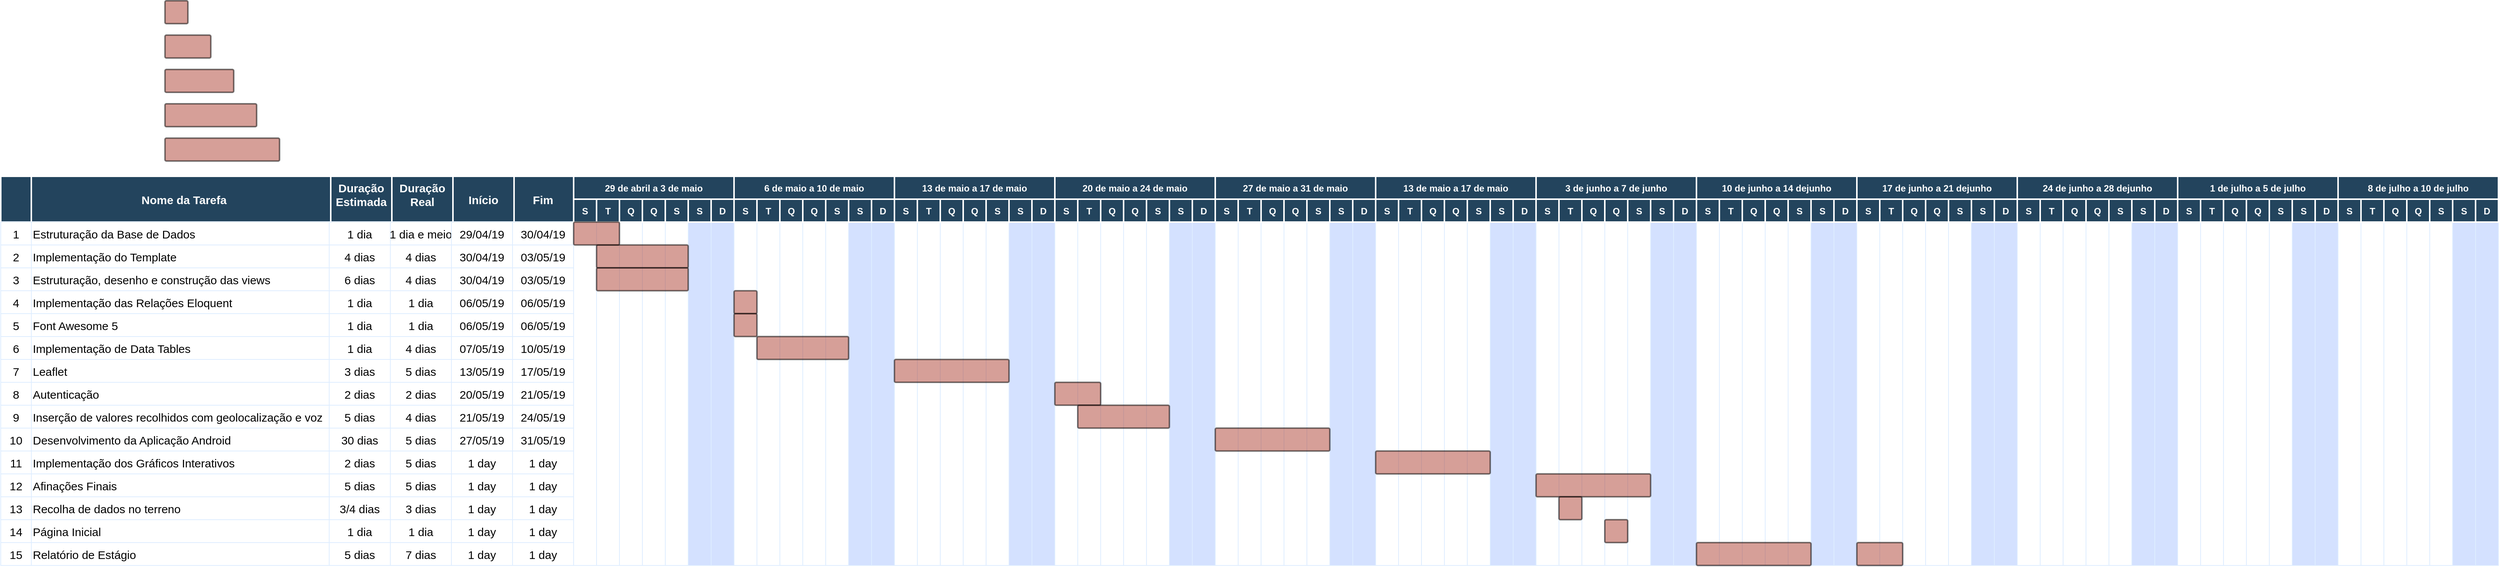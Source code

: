 <mxfile version="10.8.0" type="device"><diagram name="Page-1" id="8378b5f6-a2b2-b727-a746-972ab9d02e00"><mxGraphModel dx="2185.5" dy="1945.5" grid="1" gridSize="10" guides="1" tooltips="1" connect="0" arrows="1" fold="1" page="1" pageScale="1.5" pageWidth="1169" pageHeight="827" background="#ffffff" math="0" shadow="0"><root><mxCell id="0"/><mxCell id="1" parent="0"/><mxCell id="75" value="Estruturação, desenho e construção das views" style="align=left;strokeColor=#DEEDFF;fontSize=15;" parent="1" vertex="1"><mxGeometry x="-95.0" y="130.0" width="390" height="30" as="geometry"/></mxCell><mxCell id="80" value="Implementação das Relações Eloquent" style="align=left;strokeColor=#DEEDFF;fontSize=15;" parent="1" vertex="1"><mxGeometry x="-95" y="160.0" width="390" height="30" as="geometry"/></mxCell><mxCell id="85" value="Font Awesome 5" style="align=left;strokeColor=#DEEDFF;fontSize=15;" parent="1" vertex="1"><mxGeometry x="-95.0" y="190.0" width="390" height="30" as="geometry"/></mxCell><mxCell id="90" value="Implementação de Data Tables" style="align=left;strokeColor=#DEEDFF;fontSize=15;" parent="1" vertex="1"><mxGeometry x="-95.0" y="220.0" width="390" height="30" as="geometry"/></mxCell><mxCell id="95" value="Leaflet" style="align=left;strokeColor=#DEEDFF;fontSize=15;" parent="1" vertex="1"><mxGeometry x="-95.0" y="250.0" width="390" height="30" as="geometry"/></mxCell><mxCell id="100" value="Autenticação" style="align=left;strokeColor=#DEEDFF;fontSize=15;" parent="1" vertex="1"><mxGeometry x="-95" y="280" width="390" height="30" as="geometry"/></mxCell><mxCell id="110" value="Desenvolvimento da Aplicação Android" style="align=left;strokeColor=#DEEDFF;fontSize=15;" parent="1" vertex="1"><mxGeometry x="-95.0" y="340.0" width="390" height="30" as="geometry"/></mxCell><mxCell id="115" value="Implementação dos Gráficos Interativos" style="align=left;strokeColor=#DEEDFF;fontSize=15;" parent="1" vertex="1"><mxGeometry x="-95.0" y="370.0" width="390" height="30" as="geometry"/></mxCell><mxCell id="120" value="Afinações Finais" style="align=left;strokeColor=#DEEDFF;fontSize=15;" parent="1" vertex="1"><mxGeometry x="-95" y="400.0" width="390" height="30" as="geometry"/></mxCell><mxCell id="125" value="Recolha de dados no terreno" style="align=left;strokeColor=#DEEDFF;fontSize=15;" parent="1" vertex="1"><mxGeometry x="-95" y="430.0" width="390" height="30" as="geometry"/></mxCell><mxCell id="2" value="Nome da Tarefa" style="fillColor=#23445D;strokeColor=#FFFFFF;strokeWidth=2;fontColor=#FFFFFF;fontStyle=1;fontSize=15;" parent="1" vertex="1"><mxGeometry x="-100" y="10" width="410" height="60" as="geometry"/></mxCell><mxCell id="3" value="" style="fillColor=#23445D;strokeColor=#FFFFFF;strokeWidth=2;fontColor=#FFFFFF;fontStyle=1;fontSize=15;" parent="1" vertex="1"><mxGeometry x="-135" y="10" width="40" height="60" as="geometry"/></mxCell><mxCell id="12" value="Duração&#10;Estimada&#10;&#10;" style="fillColor=#23445D;strokeColor=#FFFFFF;strokeWidth=2;fontColor=#FFFFFF;fontStyle=1;fontSize=15;verticalAlign=top;align=center;" parent="1" vertex="1"><mxGeometry x="297" y="10" width="80" height="60" as="geometry"/></mxCell><mxCell id="13" value="Duração&#10;Real&#10;" style="fillColor=#23445D;strokeColor=#FFFFFF;strokeWidth=2;fontColor=#FFFFFF;fontStyle=1;fontSize=15;verticalAlign=top;" parent="1" vertex="1"><mxGeometry x="377" y="10" width="80" height="60" as="geometry"/></mxCell><mxCell id="14" value="Fim" style="fillColor=#23445D;strokeColor=#FFFFFF;strokeWidth=2;fontColor=#FFFFFF;fontStyle=1;fontSize=15;" parent="1" vertex="1"><mxGeometry x="535" y="10" width="80" height="60" as="geometry"/></mxCell><mxCell id="tylF9sS5_FTMOnde0Z_U-296" value="" style="shape=mxgraph.flowchart.process;fillColor=#AE4132;strokeColor=#000000;strokeWidth=2;opacity=50" parent="1" vertex="1"><mxGeometry x="80.0" y="-220.0" width="30" height="30" as="geometry"/></mxCell><mxCell id="tylF9sS5_FTMOnde0Z_U-492" value="Início" style="fillColor=#23445D;strokeColor=#FFFFFF;strokeWidth=2;fontColor=#FFFFFF;fontStyle=1;fontSize=15;" parent="1" vertex="1"><mxGeometry x="457" y="10" width="80" height="60" as="geometry"/></mxCell><mxCell id="tylF9sS5_FTMOnde0Z_U-495" value="1 dia" style="strokeColor=#DEEDFF;fillColor=#FFFFFF;fontSize=15;" parent="1" vertex="1"><mxGeometry x="295" y="70.0" width="80" height="30" as="geometry"/></mxCell><mxCell id="tylF9sS5_FTMOnde0Z_U-501" value="4 dias" style="strokeColor=#DEEDFF;fillColor=#FFFFFF;fontSize=15;" parent="1" vertex="1"><mxGeometry x="295.0" y="100.0" width="80.0" height="30" as="geometry"/></mxCell><mxCell id="tylF9sS5_FTMOnde0Z_U-506" value="Inserção de valores recolhidos com geolocalização e voz" style="align=left;strokeColor=#DEEDFF;fillColor=#FFFFFF;fontSize=15;" parent="1" vertex="1"><mxGeometry x="-95.0" y="310.0" width="390" height="30" as="geometry"/></mxCell><mxCell id="tylF9sS5_FTMOnde0Z_U-586" value="3" style="strokeColor=#DEEDFF;fontSize=15;" parent="1" vertex="1"><mxGeometry x="-135.0" y="130.0" width="40" height="30" as="geometry"/></mxCell><mxCell id="tylF9sS5_FTMOnde0Z_U-587" value="4" style="strokeColor=#DEEDFF;fontSize=15;" parent="1" vertex="1"><mxGeometry x="-135" y="160.0" width="40" height="30" as="geometry"/></mxCell><mxCell id="tylF9sS5_FTMOnde0Z_U-588" value="5" style="strokeColor=#DEEDFF;fontSize=15;" parent="1" vertex="1"><mxGeometry x="-135.0" y="190.0" width="40" height="30" as="geometry"/></mxCell><mxCell id="tylF9sS5_FTMOnde0Z_U-589" value="6" style="strokeColor=#DEEDFF;fontSize=15;" parent="1" vertex="1"><mxGeometry x="-135.0" y="220.0" width="40" height="30" as="geometry"/></mxCell><mxCell id="tylF9sS5_FTMOnde0Z_U-590" value="7" style="strokeColor=#DEEDFF;fontSize=15;" parent="1" vertex="1"><mxGeometry x="-135.0" y="250.0" width="40" height="30" as="geometry"/></mxCell><mxCell id="tylF9sS5_FTMOnde0Z_U-591" value="8" style="strokeColor=#DEEDFF;fontSize=15;" parent="1" vertex="1"><mxGeometry x="-135.0" y="280.0" width="40" height="30" as="geometry"/></mxCell><mxCell id="tylF9sS5_FTMOnde0Z_U-592" value="10" style="strokeColor=#DEEDFF;fontSize=15;" parent="1" vertex="1"><mxGeometry x="-135.0" y="340.0" width="40" height="30" as="geometry"/></mxCell><mxCell id="tylF9sS5_FTMOnde0Z_U-593" value="11" style="strokeColor=#DEEDFF;fontSize=15;" parent="1" vertex="1"><mxGeometry x="-135.0" y="370.0" width="40" height="30" as="geometry"/></mxCell><mxCell id="tylF9sS5_FTMOnde0Z_U-594" value="12" style="strokeColor=#DEEDFF;fontSize=15;" parent="1" vertex="1"><mxGeometry x="-135" y="400.0" width="40" height="30" as="geometry"/></mxCell><mxCell id="tylF9sS5_FTMOnde0Z_U-595" value="13" style="strokeColor=#DEEDFF;fontSize=15;" parent="1" vertex="1"><mxGeometry x="-135" y="430.0" width="40" height="30" as="geometry"/></mxCell><mxCell id="tylF9sS5_FTMOnde0Z_U-596" value="1" style="strokeColor=#DEEDFF;fillColor=#FFFFFF;fontSize=15;" parent="1" vertex="1"><mxGeometry x="-135.0" y="70.0" width="40" height="30" as="geometry"/></mxCell><mxCell id="tylF9sS5_FTMOnde0Z_U-597" value="2" style="strokeColor=#DEEDFF;fillColor=#FFFFFF;fontSize=15;" parent="1" vertex="1"><mxGeometry x="-135.0" y="100.0" width="40" height="30" as="geometry"/></mxCell><mxCell id="tylF9sS5_FTMOnde0Z_U-598" value="9" style="strokeColor=#DEEDFF;fillColor=#FFFFFF;fontSize=15;" parent="1" vertex="1"><mxGeometry x="-135.0" y="310.0" width="40" height="30" as="geometry"/></mxCell><mxCell id="tylF9sS5_FTMOnde0Z_U-680" value="Estruturação da Base de Dados" style="align=left;strokeColor=#DEEDFF;fontSize=15;" parent="1" vertex="1"><mxGeometry x="-95.0" y="70.0" width="390" height="30" as="geometry"/></mxCell><mxCell id="tylF9sS5_FTMOnde0Z_U-681" value="Implementação do Template" style="align=left;strokeColor=#DEEDFF;fontSize=15;" parent="1" vertex="1"><mxGeometry x="-95" y="100.0" width="390" height="30" as="geometry"/></mxCell><mxCell id="tylF9sS5_FTMOnde0Z_U-682" value="1 dia" style="strokeColor=#DEEDFF;fillColor=#FFFFFF;fontSize=15;" parent="1" vertex="1"><mxGeometry x="295" y="160.0" width="80" height="30" as="geometry"/></mxCell><mxCell id="tylF9sS5_FTMOnde0Z_U-683" value="6 dias" style="strokeColor=#DEEDFF;fillColor=#FFFFFF;fontSize=15;" parent="1" vertex="1"><mxGeometry x="295.0" y="130.0" width="80.0" height="30" as="geometry"/></mxCell><mxCell id="tylF9sS5_FTMOnde0Z_U-684" value="1 dia" style="strokeColor=#DEEDFF;fillColor=#FFFFFF;fontSize=15;" parent="1" vertex="1"><mxGeometry x="295" y="190.0" width="80" height="30" as="geometry"/></mxCell><mxCell id="tylF9sS5_FTMOnde0Z_U-685" value="1 dia" style="strokeColor=#DEEDFF;fillColor=#FFFFFF;fontSize=15;" parent="1" vertex="1"><mxGeometry x="295.0" y="220.0" width="80.0" height="30" as="geometry"/></mxCell><mxCell id="tylF9sS5_FTMOnde0Z_U-686" value="2 dias" style="strokeColor=#DEEDFF;fillColor=#FFFFFF;fontSize=15;" parent="1" vertex="1"><mxGeometry x="295" y="280.0" width="80" height="30" as="geometry"/></mxCell><mxCell id="tylF9sS5_FTMOnde0Z_U-687" value="3 dias" style="strokeColor=#DEEDFF;fillColor=#FFFFFF;fontSize=15;" parent="1" vertex="1"><mxGeometry x="295.0" y="250.0" width="80.0" height="30" as="geometry"/></mxCell><mxCell id="tylF9sS5_FTMOnde0Z_U-688" value="5 dias" style="strokeColor=#DEEDFF;fillColor=#FFFFFF;fontSize=15;" parent="1" vertex="1"><mxGeometry x="295" y="310.0" width="80" height="30" as="geometry"/></mxCell><mxCell id="tylF9sS5_FTMOnde0Z_U-689" value="30 dias" style="strokeColor=#DEEDFF;fillColor=#FFFFFF;fontSize=15;" parent="1" vertex="1"><mxGeometry x="295.0" y="340.0" width="80.0" height="30" as="geometry"/></mxCell><mxCell id="tylF9sS5_FTMOnde0Z_U-690" value="5 dias" style="strokeColor=#DEEDFF;fillColor=#FFFFFF;fontSize=15;" parent="1" vertex="1"><mxGeometry x="295" y="400.0" width="80" height="30" as="geometry"/></mxCell><mxCell id="tylF9sS5_FTMOnde0Z_U-691" value="2 dias" style="strokeColor=#DEEDFF;fillColor=#FFFFFF;fontSize=15;" parent="1" vertex="1"><mxGeometry x="295.0" y="370.0" width="80.0" height="30" as="geometry"/></mxCell><mxCell id="tylF9sS5_FTMOnde0Z_U-692" value="3/4 dias" style="strokeColor=#DEEDFF;fillColor=#FFFFFF;fontSize=15;" parent="1" vertex="1"><mxGeometry x="295" y="430.0" width="80" height="30" as="geometry"/></mxCell><mxCell id="tylF9sS5_FTMOnde0Z_U-693" value="1 dia e meio" style="strokeColor=#DEEDFF;fillColor=#FFFFFF;fontSize=15;" parent="1" vertex="1"><mxGeometry x="375" y="70.0" width="80" height="30" as="geometry"/></mxCell><mxCell id="tylF9sS5_FTMOnde0Z_U-694" value="4 dias" style="strokeColor=#DEEDFF;fillColor=#FFFFFF;fontSize=15;" parent="1" vertex="1"><mxGeometry x="375.0" y="100.0" width="80.0" height="30" as="geometry"/></mxCell><mxCell id="tylF9sS5_FTMOnde0Z_U-695" value="1 dia" style="strokeColor=#DEEDFF;fillColor=#FFFFFF;fontSize=15;" parent="1" vertex="1"><mxGeometry x="375" y="160.0" width="80" height="30" as="geometry"/></mxCell><mxCell id="tylF9sS5_FTMOnde0Z_U-696" value="4 dias" style="strokeColor=#DEEDFF;fillColor=#FFFFFF;fontSize=15;" parent="1" vertex="1"><mxGeometry x="375.0" y="130.0" width="80.0" height="30" as="geometry"/></mxCell><mxCell id="tylF9sS5_FTMOnde0Z_U-697" value="1 dia" style="strokeColor=#DEEDFF;fillColor=#FFFFFF;fontSize=15;" parent="1" vertex="1"><mxGeometry x="375" y="190.0" width="80" height="30" as="geometry"/></mxCell><mxCell id="tylF9sS5_FTMOnde0Z_U-698" value="4 dias" style="strokeColor=#DEEDFF;fillColor=#FFFFFF;fontSize=15;" parent="1" vertex="1"><mxGeometry x="375.0" y="220.0" width="80.0" height="30" as="geometry"/></mxCell><mxCell id="tylF9sS5_FTMOnde0Z_U-699" value="2 dias" style="strokeColor=#DEEDFF;fillColor=#FFFFFF;fontSize=15;" parent="1" vertex="1"><mxGeometry x="375" y="280.0" width="80" height="30" as="geometry"/></mxCell><mxCell id="tylF9sS5_FTMOnde0Z_U-700" value="5 dias" style="strokeColor=#DEEDFF;fillColor=#FFFFFF;fontSize=15;" parent="1" vertex="1"><mxGeometry x="375.0" y="250.0" width="80.0" height="30" as="geometry"/></mxCell><mxCell id="tylF9sS5_FTMOnde0Z_U-701" value="4 dias" style="strokeColor=#DEEDFF;fillColor=#FFFFFF;fontSize=15;" parent="1" vertex="1"><mxGeometry x="375" y="310.0" width="80" height="30" as="geometry"/></mxCell><mxCell id="tylF9sS5_FTMOnde0Z_U-702" value="5 dias" style="strokeColor=#DEEDFF;fillColor=#FFFFFF;fontSize=15;" parent="1" vertex="1"><mxGeometry x="375.0" y="340.0" width="80.0" height="30" as="geometry"/></mxCell><mxCell id="tylF9sS5_FTMOnde0Z_U-703" value="5 dias" style="strokeColor=#DEEDFF;fillColor=#FFFFFF;fontSize=15;" parent="1" vertex="1"><mxGeometry x="375" y="400.0" width="80" height="30" as="geometry"/></mxCell><mxCell id="tylF9sS5_FTMOnde0Z_U-704" value="5 dias" style="strokeColor=#DEEDFF;fillColor=#FFFFFF;fontSize=15;" parent="1" vertex="1"><mxGeometry x="375.0" y="370.0" width="80.0" height="30" as="geometry"/></mxCell><mxCell id="tylF9sS5_FTMOnde0Z_U-705" value="3 dias" style="strokeColor=#DEEDFF;fillColor=#FFFFFF;fontSize=15;" parent="1" vertex="1"><mxGeometry x="375" y="430.0" width="80" height="30" as="geometry"/></mxCell><mxCell id="tylF9sS5_FTMOnde0Z_U-706" value="29/04/19" style="strokeColor=#DEEDFF;fillColor=#FFFFFF;fontSize=15;" parent="1" vertex="1"><mxGeometry x="455" y="70.0" width="80" height="30" as="geometry"/></mxCell><mxCell id="tylF9sS5_FTMOnde0Z_U-707" value="30/04/19" style="strokeColor=#DEEDFF;fillColor=#FFFFFF;fontSize=15;" parent="1" vertex="1"><mxGeometry x="455.0" y="100.0" width="80.0" height="30" as="geometry"/></mxCell><mxCell id="tylF9sS5_FTMOnde0Z_U-708" value="06/05/19" style="strokeColor=#DEEDFF;fillColor=#FFFFFF;fontSize=15;" parent="1" vertex="1"><mxGeometry x="455" y="160.0" width="80" height="30" as="geometry"/></mxCell><mxCell id="tylF9sS5_FTMOnde0Z_U-709" value="30/04/19" style="strokeColor=#DEEDFF;fillColor=#FFFFFF;fontSize=15;" parent="1" vertex="1"><mxGeometry x="455.0" y="130.0" width="80.0" height="30" as="geometry"/></mxCell><mxCell id="tylF9sS5_FTMOnde0Z_U-710" value="06/05/19" style="strokeColor=#DEEDFF;fillColor=#FFFFFF;fontSize=15;" parent="1" vertex="1"><mxGeometry x="455" y="190.0" width="80" height="30" as="geometry"/></mxCell><mxCell id="tylF9sS5_FTMOnde0Z_U-711" value="07/05/19" style="strokeColor=#DEEDFF;fillColor=#FFFFFF;fontSize=15;" parent="1" vertex="1"><mxGeometry x="455.0" y="220.0" width="80.0" height="30" as="geometry"/></mxCell><mxCell id="tylF9sS5_FTMOnde0Z_U-712" value="20/05/19" style="strokeColor=#DEEDFF;fillColor=#FFFFFF;fontSize=15;" parent="1" vertex="1"><mxGeometry x="455" y="280.0" width="80" height="30" as="geometry"/></mxCell><mxCell id="tylF9sS5_FTMOnde0Z_U-713" value="13/05/19" style="strokeColor=#DEEDFF;fillColor=#FFFFFF;fontSize=15;" parent="1" vertex="1"><mxGeometry x="455.0" y="250.0" width="80.0" height="30" as="geometry"/></mxCell><mxCell id="tylF9sS5_FTMOnde0Z_U-714" value="21/05/19" style="strokeColor=#DEEDFF;fillColor=#FFFFFF;fontSize=15;" parent="1" vertex="1"><mxGeometry x="455" y="310.0" width="80" height="30" as="geometry"/></mxCell><mxCell id="tylF9sS5_FTMOnde0Z_U-715" value="27/05/19" style="strokeColor=#DEEDFF;fillColor=#FFFFFF;fontSize=15;" parent="1" vertex="1"><mxGeometry x="455.0" y="340.0" width="80.0" height="30" as="geometry"/></mxCell><mxCell id="tylF9sS5_FTMOnde0Z_U-716" value="1 day" style="strokeColor=#DEEDFF;fillColor=#FFFFFF;fontSize=15;" parent="1" vertex="1"><mxGeometry x="455" y="400.0" width="80" height="30" as="geometry"/></mxCell><mxCell id="tylF9sS5_FTMOnde0Z_U-717" value="1 day" style="strokeColor=#DEEDFF;fillColor=#FFFFFF;fontSize=15;" parent="1" vertex="1"><mxGeometry x="455.0" y="370.0" width="80.0" height="30" as="geometry"/></mxCell><mxCell id="tylF9sS5_FTMOnde0Z_U-718" value="1 day" style="strokeColor=#DEEDFF;fillColor=#FFFFFF;fontSize=15;" parent="1" vertex="1"><mxGeometry x="455" y="430.0" width="80" height="30" as="geometry"/></mxCell><mxCell id="tylF9sS5_FTMOnde0Z_U-719" value="30/04/19" style="strokeColor=#DEEDFF;fillColor=#FFFFFF;fontSize=15;" parent="1" vertex="1"><mxGeometry x="535" y="70.0" width="80" height="30" as="geometry"/></mxCell><mxCell id="tylF9sS5_FTMOnde0Z_U-720" value="03/05/19" style="strokeColor=#DEEDFF;fillColor=#FFFFFF;fontSize=15;" parent="1" vertex="1"><mxGeometry x="535.0" y="100.0" width="80.0" height="30" as="geometry"/></mxCell><mxCell id="tylF9sS5_FTMOnde0Z_U-721" value="06/05/19" style="strokeColor=#DEEDFF;fillColor=#FFFFFF;fontSize=15;" parent="1" vertex="1"><mxGeometry x="535" y="160.0" width="80" height="30" as="geometry"/></mxCell><mxCell id="tylF9sS5_FTMOnde0Z_U-722" value="03/05/19" style="strokeColor=#DEEDFF;fillColor=#FFFFFF;fontSize=15;" parent="1" vertex="1"><mxGeometry x="535.0" y="130.0" width="80.0" height="30" as="geometry"/></mxCell><mxCell id="tylF9sS5_FTMOnde0Z_U-723" value="06/05/19" style="strokeColor=#DEEDFF;fillColor=#FFFFFF;fontSize=15;" parent="1" vertex="1"><mxGeometry x="535" y="190.0" width="80" height="30" as="geometry"/></mxCell><mxCell id="tylF9sS5_FTMOnde0Z_U-724" value="10/05/19" style="strokeColor=#DEEDFF;fillColor=#FFFFFF;fontSize=15;" parent="1" vertex="1"><mxGeometry x="535.0" y="220.0" width="80.0" height="30" as="geometry"/></mxCell><mxCell id="tylF9sS5_FTMOnde0Z_U-725" value="21/05/19" style="strokeColor=#DEEDFF;fillColor=#FFFFFF;fontSize=15;" parent="1" vertex="1"><mxGeometry x="535" y="280.0" width="80" height="30" as="geometry"/></mxCell><mxCell id="tylF9sS5_FTMOnde0Z_U-726" value="17/05/19" style="strokeColor=#DEEDFF;fillColor=#FFFFFF;fontSize=15;" parent="1" vertex="1"><mxGeometry x="535.0" y="250.0" width="80.0" height="30" as="geometry"/></mxCell><mxCell id="tylF9sS5_FTMOnde0Z_U-727" value="24/05/19" style="strokeColor=#DEEDFF;fillColor=#FFFFFF;fontSize=15;" parent="1" vertex="1"><mxGeometry x="535" y="310.0" width="80" height="30" as="geometry"/></mxCell><mxCell id="tylF9sS5_FTMOnde0Z_U-728" value="31/05/19" style="strokeColor=#DEEDFF;fillColor=#FFFFFF;fontSize=15;" parent="1" vertex="1"><mxGeometry x="535.0" y="340.0" width="80.0" height="30" as="geometry"/></mxCell><mxCell id="tylF9sS5_FTMOnde0Z_U-729" value="1 day" style="strokeColor=#DEEDFF;fillColor=#FFFFFF;fontSize=15;" parent="1" vertex="1"><mxGeometry x="535" y="400.0" width="80" height="30" as="geometry"/></mxCell><mxCell id="tylF9sS5_FTMOnde0Z_U-730" value="1 day" style="strokeColor=#DEEDFF;fillColor=#FFFFFF;fontSize=15;" parent="1" vertex="1"><mxGeometry x="535.0" y="370.0" width="80.0" height="30" as="geometry"/></mxCell><mxCell id="tylF9sS5_FTMOnde0Z_U-731" value="1 day" style="strokeColor=#DEEDFF;fillColor=#FFFFFF;fontSize=15;" parent="1" vertex="1"><mxGeometry x="535" y="430.0" width="80" height="30" as="geometry"/></mxCell><mxCell id="tylF9sS5_FTMOnde0Z_U-732" value="" style="strokeColor=#DEEDFF" parent="1" vertex="1"><mxGeometry x="1485.0" y="70.0" width="30" height="450" as="geometry"/></mxCell><mxCell id="tylF9sS5_FTMOnde0Z_U-733" value="" style="strokeColor=#DEEDFF" parent="1" vertex="1"><mxGeometry x="1515.0" y="70.0" width="30" height="450" as="geometry"/></mxCell><mxCell id="tylF9sS5_FTMOnde0Z_U-734" value="" style="strokeColor=#DEEDFF" parent="1" vertex="1"><mxGeometry x="1545.0" y="70.0" width="30" height="450" as="geometry"/></mxCell><mxCell id="tylF9sS5_FTMOnde0Z_U-735" value="" style="strokeColor=#DEEDFF" parent="1" vertex="1"><mxGeometry x="1575.0" y="70.0" width="30" height="450" as="geometry"/></mxCell><mxCell id="tylF9sS5_FTMOnde0Z_U-736" value="" style="strokeColor=#DEEDFF;fillColor=#D4E1FF" parent="1" vertex="1"><mxGeometry x="1605.0" y="70.0" width="30" height="450" as="geometry"/></mxCell><mxCell id="tylF9sS5_FTMOnde0Z_U-737" value="T" style="fillColor=#23445D;strokeColor=#FFFFFF;strokeWidth=2;fontColor=#FFFFFF;fontStyle=1" parent="1" vertex="1"><mxGeometry x="1485" y="40" width="30" height="30" as="geometry"/></mxCell><mxCell id="tylF9sS5_FTMOnde0Z_U-738" value="Q" style="fillColor=#23445D;strokeColor=#FFFFFF;strokeWidth=2;fontColor=#FFFFFF;fontStyle=1" parent="1" vertex="1"><mxGeometry x="1545.0" y="40.0" width="30" height="30" as="geometry"/></mxCell><mxCell id="tylF9sS5_FTMOnde0Z_U-739" value="S" style="fillColor=#23445D;strokeColor=#FFFFFF;strokeWidth=2;fontColor=#FFFFFF;fontStyle=1" parent="1" vertex="1"><mxGeometry x="1575.0" y="40.0" width="30" height="30" as="geometry"/></mxCell><mxCell id="tylF9sS5_FTMOnde0Z_U-740" value="S" style="fillColor=#23445D;strokeColor=#FFFFFF;strokeWidth=2;fontColor=#FFFFFF;fontStyle=1" parent="1" vertex="1"><mxGeometry x="1605.0" y="40.0" width="30" height="30" as="geometry"/></mxCell><mxCell id="tylF9sS5_FTMOnde0Z_U-741" value="27 de maio a 31 de maio" style="fillColor=#23445D;strokeColor=#FFFFFF;strokeWidth=2;fontColor=#FFFFFF;fontStyle=1" parent="1" vertex="1"><mxGeometry x="1455" y="10" width="210" height="30" as="geometry"/></mxCell><mxCell id="tylF9sS5_FTMOnde0Z_U-742" value="" style="strokeColor=#DEEDFF" parent="1" vertex="1"><mxGeometry x="1455" y="70" width="30" height="450" as="geometry"/></mxCell><mxCell id="tylF9sS5_FTMOnde0Z_U-743" value="S" style="fillColor=#23445D;strokeColor=#FFFFFF;strokeWidth=2;fontColor=#FFFFFF;fontStyle=1" parent="1" vertex="1"><mxGeometry x="1455" y="40" width="30" height="30" as="geometry"/></mxCell><mxCell id="tylF9sS5_FTMOnde0Z_U-744" value="Q" style="fillColor=#23445D;strokeColor=#FFFFFF;strokeWidth=2;fontColor=#FFFFFF;fontStyle=1" parent="1" vertex="1"><mxGeometry x="1515.0" y="40.0" width="30" height="30" as="geometry"/></mxCell><mxCell id="tylF9sS5_FTMOnde0Z_U-745" value="" style="strokeColor=#DEEDFF;fillColor=#D4E1FF" parent="1" vertex="1"><mxGeometry x="1635.0" y="70.0" width="30" height="450" as="geometry"/></mxCell><mxCell id="tylF9sS5_FTMOnde0Z_U-746" value="D" style="fillColor=#23445D;strokeColor=#FFFFFF;strokeWidth=2;fontColor=#FFFFFF;fontStyle=1" parent="1" vertex="1"><mxGeometry x="1635.0" y="40.0" width="30" height="30" as="geometry"/></mxCell><mxCell id="tylF9sS5_FTMOnde0Z_U-747" value="" style="strokeColor=#DEEDFF" parent="1" vertex="1"><mxGeometry x="1695.0" y="70.0" width="30" height="450" as="geometry"/></mxCell><mxCell id="tylF9sS5_FTMOnde0Z_U-748" value="" style="strokeColor=#DEEDFF" parent="1" vertex="1"><mxGeometry x="1725.0" y="70.0" width="30" height="450" as="geometry"/></mxCell><mxCell id="tylF9sS5_FTMOnde0Z_U-749" value="" style="strokeColor=#DEEDFF" parent="1" vertex="1"><mxGeometry x="1755.0" y="70.0" width="30" height="450" as="geometry"/></mxCell><mxCell id="tylF9sS5_FTMOnde0Z_U-750" value="" style="strokeColor=#DEEDFF" parent="1" vertex="1"><mxGeometry x="1785.0" y="70.0" width="30" height="450" as="geometry"/></mxCell><mxCell id="tylF9sS5_FTMOnde0Z_U-751" value="" style="strokeColor=#DEEDFF;fillColor=#D4E1FF" parent="1" vertex="1"><mxGeometry x="1815.0" y="70.0" width="30" height="450" as="geometry"/></mxCell><mxCell id="tylF9sS5_FTMOnde0Z_U-752" value="T" style="fillColor=#23445D;strokeColor=#FFFFFF;strokeWidth=2;fontColor=#FFFFFF;fontStyle=1" parent="1" vertex="1"><mxGeometry x="1695" y="40" width="30" height="30" as="geometry"/></mxCell><mxCell id="tylF9sS5_FTMOnde0Z_U-753" value="Q" style="fillColor=#23445D;strokeColor=#FFFFFF;strokeWidth=2;fontColor=#FFFFFF;fontStyle=1" parent="1" vertex="1"><mxGeometry x="1755.0" y="40.0" width="30" height="30" as="geometry"/></mxCell><mxCell id="tylF9sS5_FTMOnde0Z_U-754" value="S" style="fillColor=#23445D;strokeColor=#FFFFFF;strokeWidth=2;fontColor=#FFFFFF;fontStyle=1" parent="1" vertex="1"><mxGeometry x="1785.0" y="40.0" width="30" height="30" as="geometry"/></mxCell><mxCell id="tylF9sS5_FTMOnde0Z_U-755" value="S" style="fillColor=#23445D;strokeColor=#FFFFFF;strokeWidth=2;fontColor=#FFFFFF;fontStyle=1" parent="1" vertex="1"><mxGeometry x="1815.0" y="40.0" width="30" height="30" as="geometry"/></mxCell><mxCell id="tylF9sS5_FTMOnde0Z_U-756" value="13 de maio a 17 de maio" style="fillColor=#23445D;strokeColor=#FFFFFF;strokeWidth=2;fontColor=#FFFFFF;fontStyle=1" parent="1" vertex="1"><mxGeometry x="1665" y="10" width="210" height="30" as="geometry"/></mxCell><mxCell id="tylF9sS5_FTMOnde0Z_U-757" value="" style="strokeColor=#DEEDFF" parent="1" vertex="1"><mxGeometry x="1665" y="70" width="30" height="450" as="geometry"/></mxCell><mxCell id="tylF9sS5_FTMOnde0Z_U-758" value="S" style="fillColor=#23445D;strokeColor=#FFFFFF;strokeWidth=2;fontColor=#FFFFFF;fontStyle=1" parent="1" vertex="1"><mxGeometry x="1665" y="40" width="30" height="30" as="geometry"/></mxCell><mxCell id="tylF9sS5_FTMOnde0Z_U-759" value="Q" style="fillColor=#23445D;strokeColor=#FFFFFF;strokeWidth=2;fontColor=#FFFFFF;fontStyle=1" parent="1" vertex="1"><mxGeometry x="1725.0" y="40.0" width="30" height="30" as="geometry"/></mxCell><mxCell id="tylF9sS5_FTMOnde0Z_U-760" value="" style="strokeColor=#DEEDFF;fillColor=#D4E1FF" parent="1" vertex="1"><mxGeometry x="1845.0" y="70.0" width="30" height="450" as="geometry"/></mxCell><mxCell id="tylF9sS5_FTMOnde0Z_U-761" value="D" style="fillColor=#23445D;strokeColor=#FFFFFF;strokeWidth=2;fontColor=#FFFFFF;fontStyle=1" parent="1" vertex="1"><mxGeometry x="1845.0" y="40.0" width="30" height="30" as="geometry"/></mxCell><mxCell id="tylF9sS5_FTMOnde0Z_U-762" value="" style="strokeColor=#DEEDFF" parent="1" vertex="1"><mxGeometry x="1905.0" y="70.0" width="30" height="450" as="geometry"/></mxCell><mxCell id="tylF9sS5_FTMOnde0Z_U-763" value="" style="strokeColor=#DEEDFF" parent="1" vertex="1"><mxGeometry x="1935.0" y="70.0" width="30" height="450" as="geometry"/></mxCell><mxCell id="tylF9sS5_FTMOnde0Z_U-764" value="" style="strokeColor=#DEEDFF" parent="1" vertex="1"><mxGeometry x="1965.0" y="70.0" width="30" height="450" as="geometry"/></mxCell><mxCell id="tylF9sS5_FTMOnde0Z_U-765" value="" style="strokeColor=#DEEDFF" parent="1" vertex="1"><mxGeometry x="1995.0" y="70.0" width="30" height="450" as="geometry"/></mxCell><mxCell id="tylF9sS5_FTMOnde0Z_U-766" value="" style="strokeColor=#DEEDFF;fillColor=#D4E1FF" parent="1" vertex="1"><mxGeometry x="2025.0" y="70.0" width="30" height="450" as="geometry"/></mxCell><mxCell id="tylF9sS5_FTMOnde0Z_U-767" value="T" style="fillColor=#23445D;strokeColor=#FFFFFF;strokeWidth=2;fontColor=#FFFFFF;fontStyle=1" parent="1" vertex="1"><mxGeometry x="1905" y="40" width="30" height="30" as="geometry"/></mxCell><mxCell id="tylF9sS5_FTMOnde0Z_U-768" value="Q" style="fillColor=#23445D;strokeColor=#FFFFFF;strokeWidth=2;fontColor=#FFFFFF;fontStyle=1" parent="1" vertex="1"><mxGeometry x="1965.0" y="40.0" width="30" height="30" as="geometry"/></mxCell><mxCell id="tylF9sS5_FTMOnde0Z_U-769" value="S" style="fillColor=#23445D;strokeColor=#FFFFFF;strokeWidth=2;fontColor=#FFFFFF;fontStyle=1" parent="1" vertex="1"><mxGeometry x="1995.0" y="40.0" width="30" height="30" as="geometry"/></mxCell><mxCell id="tylF9sS5_FTMOnde0Z_U-770" value="S" style="fillColor=#23445D;strokeColor=#FFFFFF;strokeWidth=2;fontColor=#FFFFFF;fontStyle=1" parent="1" vertex="1"><mxGeometry x="2025.0" y="40.0" width="30" height="30" as="geometry"/></mxCell><mxCell id="tylF9sS5_FTMOnde0Z_U-771" value="3 de junho a 7 de junho" style="fillColor=#23445D;strokeColor=#FFFFFF;strokeWidth=2;fontColor=#FFFFFF;fontStyle=1" parent="1" vertex="1"><mxGeometry x="1875" y="10" width="210" height="30" as="geometry"/></mxCell><mxCell id="tylF9sS5_FTMOnde0Z_U-772" value="" style="strokeColor=#DEEDFF" parent="1" vertex="1"><mxGeometry x="1875" y="70" width="30" height="450" as="geometry"/></mxCell><mxCell id="tylF9sS5_FTMOnde0Z_U-773" value="S" style="fillColor=#23445D;strokeColor=#FFFFFF;strokeWidth=2;fontColor=#FFFFFF;fontStyle=1" parent="1" vertex="1"><mxGeometry x="1875" y="40" width="30" height="30" as="geometry"/></mxCell><mxCell id="tylF9sS5_FTMOnde0Z_U-774" value="Q" style="fillColor=#23445D;strokeColor=#FFFFFF;strokeWidth=2;fontColor=#FFFFFF;fontStyle=1" parent="1" vertex="1"><mxGeometry x="1935.0" y="40.0" width="30" height="30" as="geometry"/></mxCell><mxCell id="tylF9sS5_FTMOnde0Z_U-775" value="" style="strokeColor=#DEEDFF;fillColor=#D4E1FF" parent="1" vertex="1"><mxGeometry x="2055.0" y="70.0" width="30" height="450" as="geometry"/></mxCell><mxCell id="tylF9sS5_FTMOnde0Z_U-776" value="D" style="fillColor=#23445D;strokeColor=#FFFFFF;strokeWidth=2;fontColor=#FFFFFF;fontStyle=1" parent="1" vertex="1"><mxGeometry x="2055.0" y="40.0" width="30" height="30" as="geometry"/></mxCell><mxCell id="tylF9sS5_FTMOnde0Z_U-777" value="" style="strokeColor=#DEEDFF" parent="1" vertex="1"><mxGeometry x="2115.0" y="70.0" width="30" height="450" as="geometry"/></mxCell><mxCell id="tylF9sS5_FTMOnde0Z_U-778" value="" style="strokeColor=#DEEDFF" parent="1" vertex="1"><mxGeometry x="2145.0" y="70.0" width="30" height="450" as="geometry"/></mxCell><mxCell id="tylF9sS5_FTMOnde0Z_U-779" value="" style="strokeColor=#DEEDFF" parent="1" vertex="1"><mxGeometry x="2175.0" y="70.0" width="30" height="450" as="geometry"/></mxCell><mxCell id="tylF9sS5_FTMOnde0Z_U-780" value="" style="strokeColor=#DEEDFF" parent="1" vertex="1"><mxGeometry x="2205.0" y="70.0" width="30" height="450" as="geometry"/></mxCell><mxCell id="tylF9sS5_FTMOnde0Z_U-781" value="" style="strokeColor=#DEEDFF;fillColor=#D4E1FF" parent="1" vertex="1"><mxGeometry x="2235.0" y="70.0" width="30" height="450" as="geometry"/></mxCell><mxCell id="tylF9sS5_FTMOnde0Z_U-782" value="T" style="fillColor=#23445D;strokeColor=#FFFFFF;strokeWidth=2;fontColor=#FFFFFF;fontStyle=1" parent="1" vertex="1"><mxGeometry x="2115" y="40" width="30" height="30" as="geometry"/></mxCell><mxCell id="tylF9sS5_FTMOnde0Z_U-783" value="Q" style="fillColor=#23445D;strokeColor=#FFFFFF;strokeWidth=2;fontColor=#FFFFFF;fontStyle=1" parent="1" vertex="1"><mxGeometry x="2175.0" y="40.0" width="30" height="30" as="geometry"/></mxCell><mxCell id="tylF9sS5_FTMOnde0Z_U-784" value="S" style="fillColor=#23445D;strokeColor=#FFFFFF;strokeWidth=2;fontColor=#FFFFFF;fontStyle=1" parent="1" vertex="1"><mxGeometry x="2205.0" y="40.0" width="30" height="30" as="geometry"/></mxCell><mxCell id="tylF9sS5_FTMOnde0Z_U-785" value="S" style="fillColor=#23445D;strokeColor=#FFFFFF;strokeWidth=2;fontColor=#FFFFFF;fontStyle=1" parent="1" vertex="1"><mxGeometry x="2235.0" y="40.0" width="30" height="30" as="geometry"/></mxCell><mxCell id="tylF9sS5_FTMOnde0Z_U-786" value="10 de junho a 14 dejunho" style="fillColor=#23445D;strokeColor=#FFFFFF;strokeWidth=2;fontColor=#FFFFFF;fontStyle=1" parent="1" vertex="1"><mxGeometry x="2085" y="10" width="210" height="30" as="geometry"/></mxCell><mxCell id="tylF9sS5_FTMOnde0Z_U-787" value="" style="strokeColor=#DEEDFF" parent="1" vertex="1"><mxGeometry x="2085" y="70" width="30" height="450" as="geometry"/></mxCell><mxCell id="tylF9sS5_FTMOnde0Z_U-788" value="S" style="fillColor=#23445D;strokeColor=#FFFFFF;strokeWidth=2;fontColor=#FFFFFF;fontStyle=1" parent="1" vertex="1"><mxGeometry x="2085" y="40" width="30" height="30" as="geometry"/></mxCell><mxCell id="tylF9sS5_FTMOnde0Z_U-789" value="Q" style="fillColor=#23445D;strokeColor=#FFFFFF;strokeWidth=2;fontColor=#FFFFFF;fontStyle=1" parent="1" vertex="1"><mxGeometry x="2145.0" y="40.0" width="30" height="30" as="geometry"/></mxCell><mxCell id="tylF9sS5_FTMOnde0Z_U-790" value="" style="strokeColor=#DEEDFF;fillColor=#D4E1FF" parent="1" vertex="1"><mxGeometry x="2265.0" y="70.0" width="30" height="450" as="geometry"/></mxCell><mxCell id="tylF9sS5_FTMOnde0Z_U-791" value="D" style="fillColor=#23445D;strokeColor=#FFFFFF;strokeWidth=2;fontColor=#FFFFFF;fontStyle=1" parent="1" vertex="1"><mxGeometry x="2265.0" y="40.0" width="30" height="30" as="geometry"/></mxCell><mxCell id="tylF9sS5_FTMOnde0Z_U-792" value="" style="strokeColor=#DEEDFF" parent="1" vertex="1"><mxGeometry x="1275.0" y="70.0" width="30" height="450" as="geometry"/></mxCell><mxCell id="tylF9sS5_FTMOnde0Z_U-793" value="" style="strokeColor=#DEEDFF" parent="1" vertex="1"><mxGeometry x="1305.0" y="70.0" width="30" height="450" as="geometry"/></mxCell><mxCell id="tylF9sS5_FTMOnde0Z_U-794" value="" style="strokeColor=#DEEDFF" parent="1" vertex="1"><mxGeometry x="1335.0" y="70.0" width="30" height="450" as="geometry"/></mxCell><mxCell id="tylF9sS5_FTMOnde0Z_U-795" value="" style="strokeColor=#DEEDFF" parent="1" vertex="1"><mxGeometry x="1365.0" y="70.0" width="30" height="450" as="geometry"/></mxCell><mxCell id="tylF9sS5_FTMOnde0Z_U-796" value="" style="strokeColor=#DEEDFF;fillColor=#D4E1FF" parent="1" vertex="1"><mxGeometry x="1395.0" y="70.0" width="30" height="450" as="geometry"/></mxCell><mxCell id="tylF9sS5_FTMOnde0Z_U-797" value="T" style="fillColor=#23445D;strokeColor=#FFFFFF;strokeWidth=2;fontColor=#FFFFFF;fontStyle=1" parent="1" vertex="1"><mxGeometry x="1275" y="40" width="30" height="30" as="geometry"/></mxCell><mxCell id="tylF9sS5_FTMOnde0Z_U-798" value="Q" style="fillColor=#23445D;strokeColor=#FFFFFF;strokeWidth=2;fontColor=#FFFFFF;fontStyle=1" parent="1" vertex="1"><mxGeometry x="1335.0" y="40.0" width="30" height="30" as="geometry"/></mxCell><mxCell id="tylF9sS5_FTMOnde0Z_U-799" value="S" style="fillColor=#23445D;strokeColor=#FFFFFF;strokeWidth=2;fontColor=#FFFFFF;fontStyle=1" parent="1" vertex="1"><mxGeometry x="1365.0" y="40.0" width="30" height="30" as="geometry"/></mxCell><mxCell id="tylF9sS5_FTMOnde0Z_U-800" value="S" style="fillColor=#23445D;strokeColor=#FFFFFF;strokeWidth=2;fontColor=#FFFFFF;fontStyle=1" parent="1" vertex="1"><mxGeometry x="1395.0" y="40.0" width="30" height="30" as="geometry"/></mxCell><mxCell id="tylF9sS5_FTMOnde0Z_U-801" value="20 de maio a 24 de maio" style="fillColor=#23445D;strokeColor=#FFFFFF;strokeWidth=2;fontColor=#FFFFFF;fontStyle=1" parent="1" vertex="1"><mxGeometry x="1245" y="10" width="210" height="30" as="geometry"/></mxCell><mxCell id="tylF9sS5_FTMOnde0Z_U-802" value="" style="strokeColor=#DEEDFF" parent="1" vertex="1"><mxGeometry x="1245" y="70" width="30" height="450" as="geometry"/></mxCell><mxCell id="tylF9sS5_FTMOnde0Z_U-803" value="S" style="fillColor=#23445D;strokeColor=#FFFFFF;strokeWidth=2;fontColor=#FFFFFF;fontStyle=1" parent="1" vertex="1"><mxGeometry x="1245" y="40" width="30" height="30" as="geometry"/></mxCell><mxCell id="tylF9sS5_FTMOnde0Z_U-804" value="Q" style="fillColor=#23445D;strokeColor=#FFFFFF;strokeWidth=2;fontColor=#FFFFFF;fontStyle=1" parent="1" vertex="1"><mxGeometry x="1305.0" y="40.0" width="30" height="30" as="geometry"/></mxCell><mxCell id="tylF9sS5_FTMOnde0Z_U-805" value="" style="strokeColor=#DEEDFF;fillColor=#D4E1FF" parent="1" vertex="1"><mxGeometry x="1425.0" y="70.0" width="30" height="450" as="geometry"/></mxCell><mxCell id="tylF9sS5_FTMOnde0Z_U-806" value="D" style="fillColor=#23445D;strokeColor=#FFFFFF;strokeWidth=2;fontColor=#FFFFFF;fontStyle=1" parent="1" vertex="1"><mxGeometry x="1425.0" y="40.0" width="30" height="30" as="geometry"/></mxCell><mxCell id="tylF9sS5_FTMOnde0Z_U-807" value="" style="strokeColor=#DEEDFF" parent="1" vertex="1"><mxGeometry x="1065.0" y="70.0" width="30" height="450" as="geometry"/></mxCell><mxCell id="tylF9sS5_FTMOnde0Z_U-808" value="" style="strokeColor=#DEEDFF" parent="1" vertex="1"><mxGeometry x="1095.0" y="70.0" width="30" height="450" as="geometry"/></mxCell><mxCell id="tylF9sS5_FTMOnde0Z_U-809" value="" style="strokeColor=#DEEDFF" parent="1" vertex="1"><mxGeometry x="1125.0" y="70.0" width="30" height="450" as="geometry"/></mxCell><mxCell id="tylF9sS5_FTMOnde0Z_U-810" value="" style="strokeColor=#DEEDFF" parent="1" vertex="1"><mxGeometry x="1155.0" y="70.0" width="30" height="450" as="geometry"/></mxCell><mxCell id="tylF9sS5_FTMOnde0Z_U-811" value="" style="strokeColor=#DEEDFF;fillColor=#D4E1FF" parent="1" vertex="1"><mxGeometry x="1185.0" y="70.0" width="30" height="450" as="geometry"/></mxCell><mxCell id="tylF9sS5_FTMOnde0Z_U-812" value="T" style="fillColor=#23445D;strokeColor=#FFFFFF;strokeWidth=2;fontColor=#FFFFFF;fontStyle=1" parent="1" vertex="1"><mxGeometry x="1065" y="40" width="30" height="30" as="geometry"/></mxCell><mxCell id="tylF9sS5_FTMOnde0Z_U-813" value="Q" style="fillColor=#23445D;strokeColor=#FFFFFF;strokeWidth=2;fontColor=#FFFFFF;fontStyle=1" parent="1" vertex="1"><mxGeometry x="1125.0" y="40.0" width="30" height="30" as="geometry"/></mxCell><mxCell id="tylF9sS5_FTMOnde0Z_U-814" value="S" style="fillColor=#23445D;strokeColor=#FFFFFF;strokeWidth=2;fontColor=#FFFFFF;fontStyle=1" parent="1" vertex="1"><mxGeometry x="1155.0" y="40.0" width="30" height="30" as="geometry"/></mxCell><mxCell id="tylF9sS5_FTMOnde0Z_U-815" value="S" style="fillColor=#23445D;strokeColor=#FFFFFF;strokeWidth=2;fontColor=#FFFFFF;fontStyle=1" parent="1" vertex="1"><mxGeometry x="1185.0" y="40.0" width="30" height="30" as="geometry"/></mxCell><mxCell id="tylF9sS5_FTMOnde0Z_U-816" value="13 de maio a 17 de maio" style="fillColor=#23445D;strokeColor=#FFFFFF;strokeWidth=2;fontColor=#FFFFFF;fontStyle=1" parent="1" vertex="1"><mxGeometry x="1035" y="10" width="210" height="30" as="geometry"/></mxCell><mxCell id="tylF9sS5_FTMOnde0Z_U-817" value="" style="strokeColor=#DEEDFF" parent="1" vertex="1"><mxGeometry x="1035" y="70" width="30" height="450" as="geometry"/></mxCell><mxCell id="tylF9sS5_FTMOnde0Z_U-818" value="S" style="fillColor=#23445D;strokeColor=#FFFFFF;strokeWidth=2;fontColor=#FFFFFF;fontStyle=1" parent="1" vertex="1"><mxGeometry x="1035" y="40" width="30" height="30" as="geometry"/></mxCell><mxCell id="tylF9sS5_FTMOnde0Z_U-819" value="Q" style="fillColor=#23445D;strokeColor=#FFFFFF;strokeWidth=2;fontColor=#FFFFFF;fontStyle=1" parent="1" vertex="1"><mxGeometry x="1095.0" y="40.0" width="30" height="30" as="geometry"/></mxCell><mxCell id="tylF9sS5_FTMOnde0Z_U-820" value="" style="strokeColor=#DEEDFF;fillColor=#D4E1FF" parent="1" vertex="1"><mxGeometry x="1215.0" y="70.0" width="30" height="450" as="geometry"/></mxCell><mxCell id="tylF9sS5_FTMOnde0Z_U-821" value="D" style="fillColor=#23445D;strokeColor=#FFFFFF;strokeWidth=2;fontColor=#FFFFFF;fontStyle=1" parent="1" vertex="1"><mxGeometry x="1215.0" y="40.0" width="30" height="30" as="geometry"/></mxCell><mxCell id="tylF9sS5_FTMOnde0Z_U-822" value="" style="strokeColor=#DEEDFF" parent="1" vertex="1"><mxGeometry x="855.0" y="70.0" width="30" height="450" as="geometry"/></mxCell><mxCell id="tylF9sS5_FTMOnde0Z_U-823" value="" style="strokeColor=#DEEDFF" parent="1" vertex="1"><mxGeometry x="885.0" y="70.0" width="30" height="450" as="geometry"/></mxCell><mxCell id="tylF9sS5_FTMOnde0Z_U-824" value="" style="strokeColor=#DEEDFF" parent="1" vertex="1"><mxGeometry x="915.0" y="70.0" width="30" height="450" as="geometry"/></mxCell><mxCell id="tylF9sS5_FTMOnde0Z_U-825" value="" style="strokeColor=#DEEDFF" parent="1" vertex="1"><mxGeometry x="945.0" y="70.0" width="30" height="450" as="geometry"/></mxCell><mxCell id="tylF9sS5_FTMOnde0Z_U-826" value="" style="strokeColor=#DEEDFF;fillColor=#D4E1FF" parent="1" vertex="1"><mxGeometry x="975.0" y="70.0" width="30" height="450" as="geometry"/></mxCell><mxCell id="tylF9sS5_FTMOnde0Z_U-827" value="T" style="fillColor=#23445D;strokeColor=#FFFFFF;strokeWidth=2;fontColor=#FFFFFF;fontStyle=1" parent="1" vertex="1"><mxGeometry x="855" y="40" width="30" height="30" as="geometry"/></mxCell><mxCell id="tylF9sS5_FTMOnde0Z_U-828" value="Q" style="fillColor=#23445D;strokeColor=#FFFFFF;strokeWidth=2;fontColor=#FFFFFF;fontStyle=1" parent="1" vertex="1"><mxGeometry x="915.0" y="40.0" width="30" height="30" as="geometry"/></mxCell><mxCell id="tylF9sS5_FTMOnde0Z_U-829" value="S" style="fillColor=#23445D;strokeColor=#FFFFFF;strokeWidth=2;fontColor=#FFFFFF;fontStyle=1" parent="1" vertex="1"><mxGeometry x="945.0" y="40.0" width="30" height="30" as="geometry"/></mxCell><mxCell id="tylF9sS5_FTMOnde0Z_U-830" value="S" style="fillColor=#23445D;strokeColor=#FFFFFF;strokeWidth=2;fontColor=#FFFFFF;fontStyle=1" parent="1" vertex="1"><mxGeometry x="975.0" y="40.0" width="30" height="30" as="geometry"/></mxCell><mxCell id="tylF9sS5_FTMOnde0Z_U-831" value="6 de maio a 10 de maio" style="fillColor=#23445D;strokeColor=#FFFFFF;strokeWidth=2;fontColor=#FFFFFF;fontStyle=1" parent="1" vertex="1"><mxGeometry x="825" y="10" width="210" height="30" as="geometry"/></mxCell><mxCell id="tylF9sS5_FTMOnde0Z_U-832" value="" style="strokeColor=#DEEDFF" parent="1" vertex="1"><mxGeometry x="825" y="70" width="30" height="450" as="geometry"/></mxCell><mxCell id="tylF9sS5_FTMOnde0Z_U-833" value="S" style="fillColor=#23445D;strokeColor=#FFFFFF;strokeWidth=2;fontColor=#FFFFFF;fontStyle=1" parent="1" vertex="1"><mxGeometry x="825" y="40" width="30" height="30" as="geometry"/></mxCell><mxCell id="tylF9sS5_FTMOnde0Z_U-834" value="Q" style="fillColor=#23445D;strokeColor=#FFFFFF;strokeWidth=2;fontColor=#FFFFFF;fontStyle=1" parent="1" vertex="1"><mxGeometry x="885.0" y="40.0" width="30" height="30" as="geometry"/></mxCell><mxCell id="tylF9sS5_FTMOnde0Z_U-835" value="" style="strokeColor=#DEEDFF;fillColor=#D4E1FF" parent="1" vertex="1"><mxGeometry x="1005.0" y="70.0" width="30" height="450" as="geometry"/></mxCell><mxCell id="tylF9sS5_FTMOnde0Z_U-836" value="D" style="fillColor=#23445D;strokeColor=#FFFFFF;strokeWidth=2;fontColor=#FFFFFF;fontStyle=1" parent="1" vertex="1"><mxGeometry x="1005.0" y="40.0" width="30" height="30" as="geometry"/></mxCell><mxCell id="tylF9sS5_FTMOnde0Z_U-837" value="" style="strokeColor=#DEEDFF" parent="1" vertex="1"><mxGeometry x="645.0" y="70.0" width="30" height="450" as="geometry"/></mxCell><mxCell id="tylF9sS5_FTMOnde0Z_U-838" value="" style="strokeColor=#DEEDFF" parent="1" vertex="1"><mxGeometry x="675" y="70" width="30" height="450" as="geometry"/></mxCell><mxCell id="tylF9sS5_FTMOnde0Z_U-839" value="" style="strokeColor=#DEEDFF" parent="1" vertex="1"><mxGeometry x="705.0" y="70.0" width="30" height="450" as="geometry"/></mxCell><mxCell id="tylF9sS5_FTMOnde0Z_U-840" value="" style="strokeColor=#DEEDFF" parent="1" vertex="1"><mxGeometry x="735.0" y="70.0" width="30" height="450" as="geometry"/></mxCell><mxCell id="tylF9sS5_FTMOnde0Z_U-841" value="" style="strokeColor=#DEEDFF;fillColor=#D4E1FF" parent="1" vertex="1"><mxGeometry x="765.0" y="70.0" width="30" height="450" as="geometry"/></mxCell><mxCell id="tylF9sS5_FTMOnde0Z_U-842" value="T" style="fillColor=#23445D;strokeColor=#FFFFFF;strokeWidth=2;fontColor=#FFFFFF;fontStyle=1" parent="1" vertex="1"><mxGeometry x="645" y="40" width="30" height="30" as="geometry"/></mxCell><mxCell id="tylF9sS5_FTMOnde0Z_U-843" value="Q" style="fillColor=#23445D;strokeColor=#FFFFFF;strokeWidth=2;fontColor=#FFFFFF;fontStyle=1" parent="1" vertex="1"><mxGeometry x="705.0" y="40.0" width="30" height="30" as="geometry"/></mxCell><mxCell id="tylF9sS5_FTMOnde0Z_U-844" value="S" style="fillColor=#23445D;strokeColor=#FFFFFF;strokeWidth=2;fontColor=#FFFFFF;fontStyle=1" parent="1" vertex="1"><mxGeometry x="735.0" y="40.0" width="30" height="30" as="geometry"/></mxCell><mxCell id="tylF9sS5_FTMOnde0Z_U-845" value="S" style="fillColor=#23445D;strokeColor=#FFFFFF;strokeWidth=2;fontColor=#FFFFFF;fontStyle=1" parent="1" vertex="1"><mxGeometry x="765.0" y="40.0" width="30" height="30" as="geometry"/></mxCell><mxCell id="tylF9sS5_FTMOnde0Z_U-846" value="29 de abril a 3 de maio" style="fillColor=#23445D;strokeColor=#FFFFFF;strokeWidth=2;fontColor=#FFFFFF;fontStyle=1" parent="1" vertex="1"><mxGeometry x="615" y="10" width="210" height="30" as="geometry"/></mxCell><mxCell id="tylF9sS5_FTMOnde0Z_U-847" value="" style="strokeColor=#DEEDFF" parent="1" vertex="1"><mxGeometry x="615" y="70" width="30" height="450" as="geometry"/></mxCell><mxCell id="tylF9sS5_FTMOnde0Z_U-848" value="S" style="fillColor=#23445D;strokeColor=#FFFFFF;strokeWidth=2;fontColor=#FFFFFF;fontStyle=1" parent="1" vertex="1"><mxGeometry x="615" y="40" width="30" height="30" as="geometry"/></mxCell><mxCell id="tylF9sS5_FTMOnde0Z_U-849" value="Q" style="fillColor=#23445D;strokeColor=#FFFFFF;strokeWidth=2;fontColor=#FFFFFF;fontStyle=1" parent="1" vertex="1"><mxGeometry x="675.0" y="40.0" width="30" height="30" as="geometry"/></mxCell><mxCell id="tylF9sS5_FTMOnde0Z_U-850" value="" style="strokeColor=#DEEDFF;fillColor=#D4E1FF" parent="1" vertex="1"><mxGeometry x="795.0" y="70.0" width="30" height="450" as="geometry"/></mxCell><mxCell id="tylF9sS5_FTMOnde0Z_U-851" value="D" style="fillColor=#23445D;strokeColor=#FFFFFF;strokeWidth=2;fontColor=#FFFFFF;fontStyle=1" parent="1" vertex="1"><mxGeometry x="795.0" y="40.0" width="30" height="30" as="geometry"/></mxCell><mxCell id="tylF9sS5_FTMOnde0Z_U-852" value="" style="strokeColor=#DEEDFF" parent="1" vertex="1"><mxGeometry x="2325.0" y="70.0" width="30" height="450" as="geometry"/></mxCell><mxCell id="tylF9sS5_FTMOnde0Z_U-853" value="" style="strokeColor=#DEEDFF" parent="1" vertex="1"><mxGeometry x="2355.0" y="70.0" width="30" height="450" as="geometry"/></mxCell><mxCell id="tylF9sS5_FTMOnde0Z_U-854" value="" style="strokeColor=#DEEDFF" parent="1" vertex="1"><mxGeometry x="2385.0" y="70.0" width="30" height="450" as="geometry"/></mxCell><mxCell id="tylF9sS5_FTMOnde0Z_U-855" value="" style="strokeColor=#DEEDFF" parent="1" vertex="1"><mxGeometry x="2415.0" y="70.0" width="30" height="450" as="geometry"/></mxCell><mxCell id="tylF9sS5_FTMOnde0Z_U-856" value="" style="strokeColor=#DEEDFF;fillColor=#D4E1FF" parent="1" vertex="1"><mxGeometry x="2445.0" y="70.0" width="30" height="450" as="geometry"/></mxCell><mxCell id="tylF9sS5_FTMOnde0Z_U-857" value="T" style="fillColor=#23445D;strokeColor=#FFFFFF;strokeWidth=2;fontColor=#FFFFFF;fontStyle=1" parent="1" vertex="1"><mxGeometry x="2325" y="40" width="30" height="30" as="geometry"/></mxCell><mxCell id="tylF9sS5_FTMOnde0Z_U-858" value="Q" style="fillColor=#23445D;strokeColor=#FFFFFF;strokeWidth=2;fontColor=#FFFFFF;fontStyle=1" parent="1" vertex="1"><mxGeometry x="2385.0" y="40.0" width="30" height="30" as="geometry"/></mxCell><mxCell id="tylF9sS5_FTMOnde0Z_U-859" value="S" style="fillColor=#23445D;strokeColor=#FFFFFF;strokeWidth=2;fontColor=#FFFFFF;fontStyle=1" parent="1" vertex="1"><mxGeometry x="2415.0" y="40.0" width="30" height="30" as="geometry"/></mxCell><mxCell id="tylF9sS5_FTMOnde0Z_U-860" value="S" style="fillColor=#23445D;strokeColor=#FFFFFF;strokeWidth=2;fontColor=#FFFFFF;fontStyle=1" parent="1" vertex="1"><mxGeometry x="2445.0" y="40.0" width="30" height="30" as="geometry"/></mxCell><mxCell id="tylF9sS5_FTMOnde0Z_U-861" value="17 de junho a 21 dejunho" style="fillColor=#23445D;strokeColor=#FFFFFF;strokeWidth=2;fontColor=#FFFFFF;fontStyle=1" parent="1" vertex="1"><mxGeometry x="2295" y="10" width="210" height="30" as="geometry"/></mxCell><mxCell id="tylF9sS5_FTMOnde0Z_U-862" value="" style="strokeColor=#DEEDFF" parent="1" vertex="1"><mxGeometry x="2295" y="70" width="30" height="450" as="geometry"/></mxCell><mxCell id="tylF9sS5_FTMOnde0Z_U-863" value="S" style="fillColor=#23445D;strokeColor=#FFFFFF;strokeWidth=2;fontColor=#FFFFFF;fontStyle=1" parent="1" vertex="1"><mxGeometry x="2295" y="40" width="30" height="30" as="geometry"/></mxCell><mxCell id="tylF9sS5_FTMOnde0Z_U-864" value="Q" style="fillColor=#23445D;strokeColor=#FFFFFF;strokeWidth=2;fontColor=#FFFFFF;fontStyle=1" parent="1" vertex="1"><mxGeometry x="2355.0" y="40.0" width="30" height="30" as="geometry"/></mxCell><mxCell id="tylF9sS5_FTMOnde0Z_U-865" value="" style="strokeColor=#DEEDFF;fillColor=#D4E1FF" parent="1" vertex="1"><mxGeometry x="2475.0" y="70.0" width="30" height="450" as="geometry"/></mxCell><mxCell id="tylF9sS5_FTMOnde0Z_U-866" value="D" style="fillColor=#23445D;strokeColor=#FFFFFF;strokeWidth=2;fontColor=#FFFFFF;fontStyle=1" parent="1" vertex="1"><mxGeometry x="2475.0" y="40.0" width="30" height="30" as="geometry"/></mxCell><mxCell id="tylF9sS5_FTMOnde0Z_U-867" value="" style="strokeColor=#DEEDFF" parent="1" vertex="1"><mxGeometry x="2535.0" y="70.0" width="30" height="450" as="geometry"/></mxCell><mxCell id="tylF9sS5_FTMOnde0Z_U-868" value="" style="strokeColor=#DEEDFF" parent="1" vertex="1"><mxGeometry x="2565.0" y="70.0" width="30" height="450" as="geometry"/></mxCell><mxCell id="tylF9sS5_FTMOnde0Z_U-869" value="" style="strokeColor=#DEEDFF" parent="1" vertex="1"><mxGeometry x="2595.0" y="70.0" width="30" height="450" as="geometry"/></mxCell><mxCell id="tylF9sS5_FTMOnde0Z_U-870" value="" style="strokeColor=#DEEDFF" parent="1" vertex="1"><mxGeometry x="2625.0" y="70.0" width="30" height="450" as="geometry"/></mxCell><mxCell id="tylF9sS5_FTMOnde0Z_U-871" value="" style="strokeColor=#DEEDFF;fillColor=#D4E1FF" parent="1" vertex="1"><mxGeometry x="2655.0" y="70.0" width="30" height="450" as="geometry"/></mxCell><mxCell id="tylF9sS5_FTMOnde0Z_U-872" value="T" style="fillColor=#23445D;strokeColor=#FFFFFF;strokeWidth=2;fontColor=#FFFFFF;fontStyle=1" parent="1" vertex="1"><mxGeometry x="2535" y="40" width="30" height="30" as="geometry"/></mxCell><mxCell id="tylF9sS5_FTMOnde0Z_U-873" value="Q" style="fillColor=#23445D;strokeColor=#FFFFFF;strokeWidth=2;fontColor=#FFFFFF;fontStyle=1" parent="1" vertex="1"><mxGeometry x="2595.0" y="40.0" width="30" height="30" as="geometry"/></mxCell><mxCell id="tylF9sS5_FTMOnde0Z_U-874" value="S" style="fillColor=#23445D;strokeColor=#FFFFFF;strokeWidth=2;fontColor=#FFFFFF;fontStyle=1" parent="1" vertex="1"><mxGeometry x="2625.0" y="40.0" width="30" height="30" as="geometry"/></mxCell><mxCell id="tylF9sS5_FTMOnde0Z_U-875" value="S" style="fillColor=#23445D;strokeColor=#FFFFFF;strokeWidth=2;fontColor=#FFFFFF;fontStyle=1" parent="1" vertex="1"><mxGeometry x="2655.0" y="40.0" width="30" height="30" as="geometry"/></mxCell><mxCell id="tylF9sS5_FTMOnde0Z_U-876" value="24 de junho a 28 dejunho" style="fillColor=#23445D;strokeColor=#FFFFFF;strokeWidth=2;fontColor=#FFFFFF;fontStyle=1" parent="1" vertex="1"><mxGeometry x="2505" y="10" width="210" height="30" as="geometry"/></mxCell><mxCell id="tylF9sS5_FTMOnde0Z_U-877" value="" style="strokeColor=#DEEDFF" parent="1" vertex="1"><mxGeometry x="2505" y="70" width="30" height="450" as="geometry"/></mxCell><mxCell id="tylF9sS5_FTMOnde0Z_U-878" value="S" style="fillColor=#23445D;strokeColor=#FFFFFF;strokeWidth=2;fontColor=#FFFFFF;fontStyle=1" parent="1" vertex="1"><mxGeometry x="2505" y="40" width="30" height="30" as="geometry"/></mxCell><mxCell id="tylF9sS5_FTMOnde0Z_U-879" value="Q" style="fillColor=#23445D;strokeColor=#FFFFFF;strokeWidth=2;fontColor=#FFFFFF;fontStyle=1" parent="1" vertex="1"><mxGeometry x="2565.0" y="40.0" width="30" height="30" as="geometry"/></mxCell><mxCell id="tylF9sS5_FTMOnde0Z_U-880" value="" style="strokeColor=#DEEDFF;fillColor=#D4E1FF" parent="1" vertex="1"><mxGeometry x="2685.0" y="70.0" width="30" height="450" as="geometry"/></mxCell><mxCell id="tylF9sS5_FTMOnde0Z_U-881" value="D" style="fillColor=#23445D;strokeColor=#FFFFFF;strokeWidth=2;fontColor=#FFFFFF;fontStyle=1" parent="1" vertex="1"><mxGeometry x="2685.0" y="40.0" width="30" height="30" as="geometry"/></mxCell><mxCell id="tylF9sS5_FTMOnde0Z_U-882" value="" style="strokeColor=#DEEDFF" parent="1" vertex="1"><mxGeometry x="2745.0" y="70.0" width="30" height="450" as="geometry"/></mxCell><mxCell id="tylF9sS5_FTMOnde0Z_U-883" value="" style="strokeColor=#DEEDFF" parent="1" vertex="1"><mxGeometry x="2775.0" y="70.0" width="30" height="450" as="geometry"/></mxCell><mxCell id="tylF9sS5_FTMOnde0Z_U-884" value="" style="strokeColor=#DEEDFF" parent="1" vertex="1"><mxGeometry x="2805.0" y="70.0" width="30" height="450" as="geometry"/></mxCell><mxCell id="tylF9sS5_FTMOnde0Z_U-885" value="" style="strokeColor=#DEEDFF" parent="1" vertex="1"><mxGeometry x="2835.0" y="70.0" width="30" height="450" as="geometry"/></mxCell><mxCell id="tylF9sS5_FTMOnde0Z_U-886" value="" style="strokeColor=#DEEDFF;fillColor=#D4E1FF" parent="1" vertex="1"><mxGeometry x="2865.0" y="70.0" width="30" height="450" as="geometry"/></mxCell><mxCell id="tylF9sS5_FTMOnde0Z_U-887" value="T" style="fillColor=#23445D;strokeColor=#FFFFFF;strokeWidth=2;fontColor=#FFFFFF;fontStyle=1" parent="1" vertex="1"><mxGeometry x="2745" y="40" width="30" height="30" as="geometry"/></mxCell><mxCell id="tylF9sS5_FTMOnde0Z_U-888" value="Q" style="fillColor=#23445D;strokeColor=#FFFFFF;strokeWidth=2;fontColor=#FFFFFF;fontStyle=1" parent="1" vertex="1"><mxGeometry x="2805.0" y="40.0" width="30" height="30" as="geometry"/></mxCell><mxCell id="tylF9sS5_FTMOnde0Z_U-889" value="S" style="fillColor=#23445D;strokeColor=#FFFFFF;strokeWidth=2;fontColor=#FFFFFF;fontStyle=1" parent="1" vertex="1"><mxGeometry x="2835.0" y="40.0" width="30" height="30" as="geometry"/></mxCell><mxCell id="tylF9sS5_FTMOnde0Z_U-890" value="S" style="fillColor=#23445D;strokeColor=#FFFFFF;strokeWidth=2;fontColor=#FFFFFF;fontStyle=1" parent="1" vertex="1"><mxGeometry x="2865.0" y="40.0" width="30" height="30" as="geometry"/></mxCell><mxCell id="tylF9sS5_FTMOnde0Z_U-891" value="1 de julho a 5 de julho" style="fillColor=#23445D;strokeColor=#FFFFFF;strokeWidth=2;fontColor=#FFFFFF;fontStyle=1" parent="1" vertex="1"><mxGeometry x="2715" y="10" width="210" height="30" as="geometry"/></mxCell><mxCell id="tylF9sS5_FTMOnde0Z_U-892" value="" style="strokeColor=#DEEDFF" parent="1" vertex="1"><mxGeometry x="2715" y="70" width="30" height="450" as="geometry"/></mxCell><mxCell id="tylF9sS5_FTMOnde0Z_U-893" value="S" style="fillColor=#23445D;strokeColor=#FFFFFF;strokeWidth=2;fontColor=#FFFFFF;fontStyle=1" parent="1" vertex="1"><mxGeometry x="2715" y="40" width="30" height="30" as="geometry"/></mxCell><mxCell id="tylF9sS5_FTMOnde0Z_U-894" value="Q" style="fillColor=#23445D;strokeColor=#FFFFFF;strokeWidth=2;fontColor=#FFFFFF;fontStyle=1" parent="1" vertex="1"><mxGeometry x="2775.0" y="40.0" width="30" height="30" as="geometry"/></mxCell><mxCell id="tylF9sS5_FTMOnde0Z_U-895" value="" style="strokeColor=#DEEDFF;fillColor=#D4E1FF" parent="1" vertex="1"><mxGeometry x="2895.0" y="70.0" width="30" height="450" as="geometry"/></mxCell><mxCell id="tylF9sS5_FTMOnde0Z_U-896" value="D" style="fillColor=#23445D;strokeColor=#FFFFFF;strokeWidth=2;fontColor=#FFFFFF;fontStyle=1" parent="1" vertex="1"><mxGeometry x="2895.0" y="40.0" width="30" height="30" as="geometry"/></mxCell><mxCell id="tylF9sS5_FTMOnde0Z_U-897" value="" style="strokeColor=#DEEDFF" parent="1" vertex="1"><mxGeometry x="2955.0" y="70.0" width="30" height="450" as="geometry"/></mxCell><mxCell id="tylF9sS5_FTMOnde0Z_U-898" value="" style="strokeColor=#DEEDFF" parent="1" vertex="1"><mxGeometry x="2985.0" y="70.0" width="30" height="450" as="geometry"/></mxCell><mxCell id="tylF9sS5_FTMOnde0Z_U-899" value="" style="strokeColor=#DEEDFF" parent="1" vertex="1"><mxGeometry x="3015.0" y="70.0" width="30" height="450" as="geometry"/></mxCell><mxCell id="tylF9sS5_FTMOnde0Z_U-900" value="" style="strokeColor=#DEEDFF" parent="1" vertex="1"><mxGeometry x="3045.0" y="70.0" width="30" height="450" as="geometry"/></mxCell><mxCell id="tylF9sS5_FTMOnde0Z_U-901" value="" style="strokeColor=#DEEDFF;fillColor=#D4E1FF" parent="1" vertex="1"><mxGeometry x="3075.0" y="70.0" width="30" height="450" as="geometry"/></mxCell><mxCell id="tylF9sS5_FTMOnde0Z_U-902" value="T" style="fillColor=#23445D;strokeColor=#FFFFFF;strokeWidth=2;fontColor=#FFFFFF;fontStyle=1" parent="1" vertex="1"><mxGeometry x="2955" y="40" width="30" height="30" as="geometry"/></mxCell><mxCell id="tylF9sS5_FTMOnde0Z_U-903" value="Q" style="fillColor=#23445D;strokeColor=#FFFFFF;strokeWidth=2;fontColor=#FFFFFF;fontStyle=1" parent="1" vertex="1"><mxGeometry x="3015.0" y="40.0" width="30" height="30" as="geometry"/></mxCell><mxCell id="tylF9sS5_FTMOnde0Z_U-904" value="S" style="fillColor=#23445D;strokeColor=#FFFFFF;strokeWidth=2;fontColor=#FFFFFF;fontStyle=1" parent="1" vertex="1"><mxGeometry x="3045.0" y="40.0" width="30" height="30" as="geometry"/></mxCell><mxCell id="tylF9sS5_FTMOnde0Z_U-905" value="S" style="fillColor=#23445D;strokeColor=#FFFFFF;strokeWidth=2;fontColor=#FFFFFF;fontStyle=1" parent="1" vertex="1"><mxGeometry x="3075.0" y="40.0" width="30" height="30" as="geometry"/></mxCell><mxCell id="tylF9sS5_FTMOnde0Z_U-906" value="8 de julho a 10 de julho" style="fillColor=#23445D;strokeColor=#FFFFFF;strokeWidth=2;fontColor=#FFFFFF;fontStyle=1" parent="1" vertex="1"><mxGeometry x="2925" y="10" width="210" height="30" as="geometry"/></mxCell><mxCell id="tylF9sS5_FTMOnde0Z_U-907" value="" style="strokeColor=#DEEDFF" parent="1" vertex="1"><mxGeometry x="2925" y="70" width="30" height="450" as="geometry"/></mxCell><mxCell id="tylF9sS5_FTMOnde0Z_U-908" value="S" style="fillColor=#23445D;strokeColor=#FFFFFF;strokeWidth=2;fontColor=#FFFFFF;fontStyle=1" parent="1" vertex="1"><mxGeometry x="2925" y="40" width="30" height="30" as="geometry"/></mxCell><mxCell id="tylF9sS5_FTMOnde0Z_U-909" value="Q" style="fillColor=#23445D;strokeColor=#FFFFFF;strokeWidth=2;fontColor=#FFFFFF;fontStyle=1" parent="1" vertex="1"><mxGeometry x="2985.0" y="40.0" width="30" height="30" as="geometry"/></mxCell><mxCell id="tylF9sS5_FTMOnde0Z_U-910" value="" style="strokeColor=#DEEDFF;fillColor=#D4E1FF" parent="1" vertex="1"><mxGeometry x="3105.0" y="70.0" width="30" height="450" as="geometry"/></mxCell><mxCell id="tylF9sS5_FTMOnde0Z_U-911" value="D" style="fillColor=#23445D;strokeColor=#FFFFFF;strokeWidth=2;fontColor=#FFFFFF;fontStyle=1" parent="1" vertex="1"><mxGeometry x="3105.0" y="40.0" width="30" height="30" as="geometry"/></mxCell><mxCell id="tylF9sS5_FTMOnde0Z_U-913" value="" style="shape=mxgraph.flowchart.process;fillColor=#AE4132;strokeColor=#000000;strokeWidth=2;opacity=50" parent="1" vertex="1"><mxGeometry x="80.0" y="-175.0" width="60" height="30" as="geometry"/></mxCell><mxCell id="tylF9sS5_FTMOnde0Z_U-914" value="" style="shape=mxgraph.flowchart.process;fillColor=#AE4132;strokeColor=#000000;strokeWidth=2;opacity=50" parent="1" vertex="1"><mxGeometry x="645" y="100" width="120" height="30" as="geometry"/></mxCell><mxCell id="tylF9sS5_FTMOnde0Z_U-915" value="" style="shape=mxgraph.flowchart.process;fillColor=#AE4132;strokeColor=#000000;strokeWidth=2;opacity=50" parent="1" vertex="1"><mxGeometry x="80.0" y="-85.0" width="120" height="30" as="geometry"/></mxCell><mxCell id="tylF9sS5_FTMOnde0Z_U-916" value="" style="shape=mxgraph.flowchart.process;fillColor=#AE4132;strokeColor=#000000;strokeWidth=2;opacity=50" parent="1" vertex="1"><mxGeometry x="80" y="-40.0" width="150" height="30" as="geometry"/></mxCell><mxCell id="tylF9sS5_FTMOnde0Z_U-921" value="" style="shape=mxgraph.flowchart.process;fillColor=#AE4132;strokeColor=#000000;strokeWidth=2;opacity=50" parent="1" vertex="1"><mxGeometry x="615.0" y="70.0" width="60" height="30" as="geometry"/></mxCell><mxCell id="tylF9sS5_FTMOnde0Z_U-922" value="" style="shape=mxgraph.flowchart.process;fillColor=#AE4132;strokeColor=#000000;strokeWidth=2;opacity=50" parent="1" vertex="1"><mxGeometry x="645.0" y="130.0" width="120" height="30" as="geometry"/></mxCell><mxCell id="tylF9sS5_FTMOnde0Z_U-923" value="" style="shape=mxgraph.flowchart.process;fillColor=#AE4132;strokeColor=#000000;strokeWidth=2;opacity=50" parent="1" vertex="1"><mxGeometry x="80.0" y="-130.0" width="90" height="30" as="geometry"/></mxCell><mxCell id="tylF9sS5_FTMOnde0Z_U-924" value="" style="shape=mxgraph.flowchart.process;fillColor=#AE4132;strokeColor=#000000;strokeWidth=2;opacity=50" parent="1" vertex="1"><mxGeometry x="825.0" y="160.0" width="30" height="30" as="geometry"/></mxCell><mxCell id="tylF9sS5_FTMOnde0Z_U-925" value="" style="shape=mxgraph.flowchart.process;fillColor=#AE4132;strokeColor=#000000;strokeWidth=2;opacity=50" parent="1" vertex="1"><mxGeometry x="825.0" y="190.0" width="30" height="30" as="geometry"/></mxCell><mxCell id="tylF9sS5_FTMOnde0Z_U-926" value="Página Inicial" style="align=left;strokeColor=#DEEDFF;fontSize=15;" parent="1" vertex="1"><mxGeometry x="-95.0" y="460.0" width="390" height="30" as="geometry"/></mxCell><mxCell id="tylF9sS5_FTMOnde0Z_U-927" value="14" style="strokeColor=#DEEDFF;fontSize=15;" parent="1" vertex="1"><mxGeometry x="-135.0" y="460.0" width="40" height="30" as="geometry"/></mxCell><mxCell id="tylF9sS5_FTMOnde0Z_U-928" value="1 dia" style="strokeColor=#DEEDFF;fillColor=#FFFFFF;fontSize=15;" parent="1" vertex="1"><mxGeometry x="295.0" y="460.0" width="80.0" height="30" as="geometry"/></mxCell><mxCell id="tylF9sS5_FTMOnde0Z_U-929" value="1 dia" style="strokeColor=#DEEDFF;fillColor=#FFFFFF;fontSize=15;" parent="1" vertex="1"><mxGeometry x="375.0" y="460.0" width="80.0" height="30" as="geometry"/></mxCell><mxCell id="tylF9sS5_FTMOnde0Z_U-930" value="1 day" style="strokeColor=#DEEDFF;fillColor=#FFFFFF;fontSize=15;" parent="1" vertex="1"><mxGeometry x="455.0" y="460.0" width="80.0" height="30" as="geometry"/></mxCell><mxCell id="tylF9sS5_FTMOnde0Z_U-931" value="1 day" style="strokeColor=#DEEDFF;fillColor=#FFFFFF;fontSize=15;" parent="1" vertex="1"><mxGeometry x="535.0" y="460.0" width="80.0" height="30" as="geometry"/></mxCell><mxCell id="tylF9sS5_FTMOnde0Z_U-932" value="" style="shape=mxgraph.flowchart.process;fillColor=#AE4132;strokeColor=#000000;strokeWidth=2;opacity=50" parent="1" vertex="1"><mxGeometry x="855" y="220.0" width="120" height="30" as="geometry"/></mxCell><mxCell id="tylF9sS5_FTMOnde0Z_U-933" value="" style="shape=mxgraph.flowchart.process;fillColor=#AE4132;strokeColor=#000000;strokeWidth=2;opacity=50" parent="1" vertex="1"><mxGeometry x="1035" y="250.0" width="150" height="30" as="geometry"/></mxCell><mxCell id="tylF9sS5_FTMOnde0Z_U-935" value="" style="shape=mxgraph.flowchart.process;fillColor=#AE4132;strokeColor=#000000;strokeWidth=2;opacity=50" parent="1" vertex="1"><mxGeometry x="1245.0" y="280.0" width="60" height="30" as="geometry"/></mxCell><mxCell id="tylF9sS5_FTMOnde0Z_U-936" value="" style="shape=mxgraph.flowchart.process;fillColor=#AE4132;strokeColor=#000000;strokeWidth=2;opacity=50" parent="1" vertex="1"><mxGeometry x="1275.0" y="310.0" width="120" height="30" as="geometry"/></mxCell><mxCell id="tylF9sS5_FTMOnde0Z_U-937" value="" style="shape=mxgraph.flowchart.process;fillColor=#AE4132;strokeColor=#000000;strokeWidth=2;opacity=50" parent="1" vertex="1"><mxGeometry x="1455" y="340.0" width="150" height="30" as="geometry"/></mxCell><mxCell id="tylF9sS5_FTMOnde0Z_U-938" value="" style="shape=mxgraph.flowchart.process;fillColor=#AE4132;strokeColor=#000000;strokeWidth=2;opacity=50" parent="1" vertex="1"><mxGeometry x="1665" y="370.0" width="150" height="30" as="geometry"/></mxCell><mxCell id="tylF9sS5_FTMOnde0Z_U-939" value="" style="shape=mxgraph.flowchart.process;fillColor=#AE4132;strokeColor=#000000;strokeWidth=2;opacity=50" parent="1" vertex="1"><mxGeometry x="1875" y="400" width="150" height="30" as="geometry"/></mxCell><mxCell id="tylF9sS5_FTMOnde0Z_U-941" value="" style="shape=mxgraph.flowchart.process;fillColor=#AE4132;strokeColor=#000000;strokeWidth=2;opacity=50" parent="1" vertex="1"><mxGeometry x="1905.0" y="430.0" width="30" height="30" as="geometry"/></mxCell><mxCell id="tylF9sS5_FTMOnde0Z_U-942" value="Relatório de Estágio" style="align=left;strokeColor=#DEEDFF;fontSize=15;" parent="1" vertex="1"><mxGeometry x="-95.0" y="490.0" width="390" height="30" as="geometry"/></mxCell><mxCell id="tylF9sS5_FTMOnde0Z_U-943" value="15" style="strokeColor=#DEEDFF;fontSize=15;" parent="1" vertex="1"><mxGeometry x="-135.0" y="490.0" width="40" height="30" as="geometry"/></mxCell><mxCell id="tylF9sS5_FTMOnde0Z_U-944" value="5 dias" style="strokeColor=#DEEDFF;fillColor=#FFFFFF;fontSize=15;" parent="1" vertex="1"><mxGeometry x="295.0" y="490.0" width="80.0" height="30" as="geometry"/></mxCell><mxCell id="tylF9sS5_FTMOnde0Z_U-945" value="7 dias" style="strokeColor=#DEEDFF;fillColor=#FFFFFF;fontSize=15;" parent="1" vertex="1"><mxGeometry x="375.0" y="490.0" width="80.0" height="30" as="geometry"/></mxCell><mxCell id="tylF9sS5_FTMOnde0Z_U-946" value="1 day" style="strokeColor=#DEEDFF;fillColor=#FFFFFF;fontSize=15;" parent="1" vertex="1"><mxGeometry x="455.0" y="490.0" width="80.0" height="30" as="geometry"/></mxCell><mxCell id="tylF9sS5_FTMOnde0Z_U-947" value="1 day" style="strokeColor=#DEEDFF;fillColor=#FFFFFF;fontSize=15;" parent="1" vertex="1"><mxGeometry x="535.0" y="490.0" width="80.0" height="30" as="geometry"/></mxCell><mxCell id="tylF9sS5_FTMOnde0Z_U-948" value="" style="shape=mxgraph.flowchart.process;fillColor=#AE4132;strokeColor=#000000;strokeWidth=2;opacity=50" parent="1" vertex="1"><mxGeometry x="1965.0" y="460.0" width="30" height="30" as="geometry"/></mxCell><mxCell id="tylF9sS5_FTMOnde0Z_U-950" value="" style="shape=mxgraph.flowchart.process;fillColor=#AE4132;strokeColor=#000000;strokeWidth=2;opacity=50" parent="1" vertex="1"><mxGeometry x="2085" y="490" width="150" height="30" as="geometry"/></mxCell><mxCell id="tylF9sS5_FTMOnde0Z_U-960" value="" style="shape=mxgraph.flowchart.process;fillColor=#AE4132;strokeColor=#000000;strokeWidth=2;opacity=50" parent="1" vertex="1"><mxGeometry x="2295.0" y="490.0" width="60" height="30" as="geometry"/></mxCell></root></mxGraphModel></diagram></mxfile>